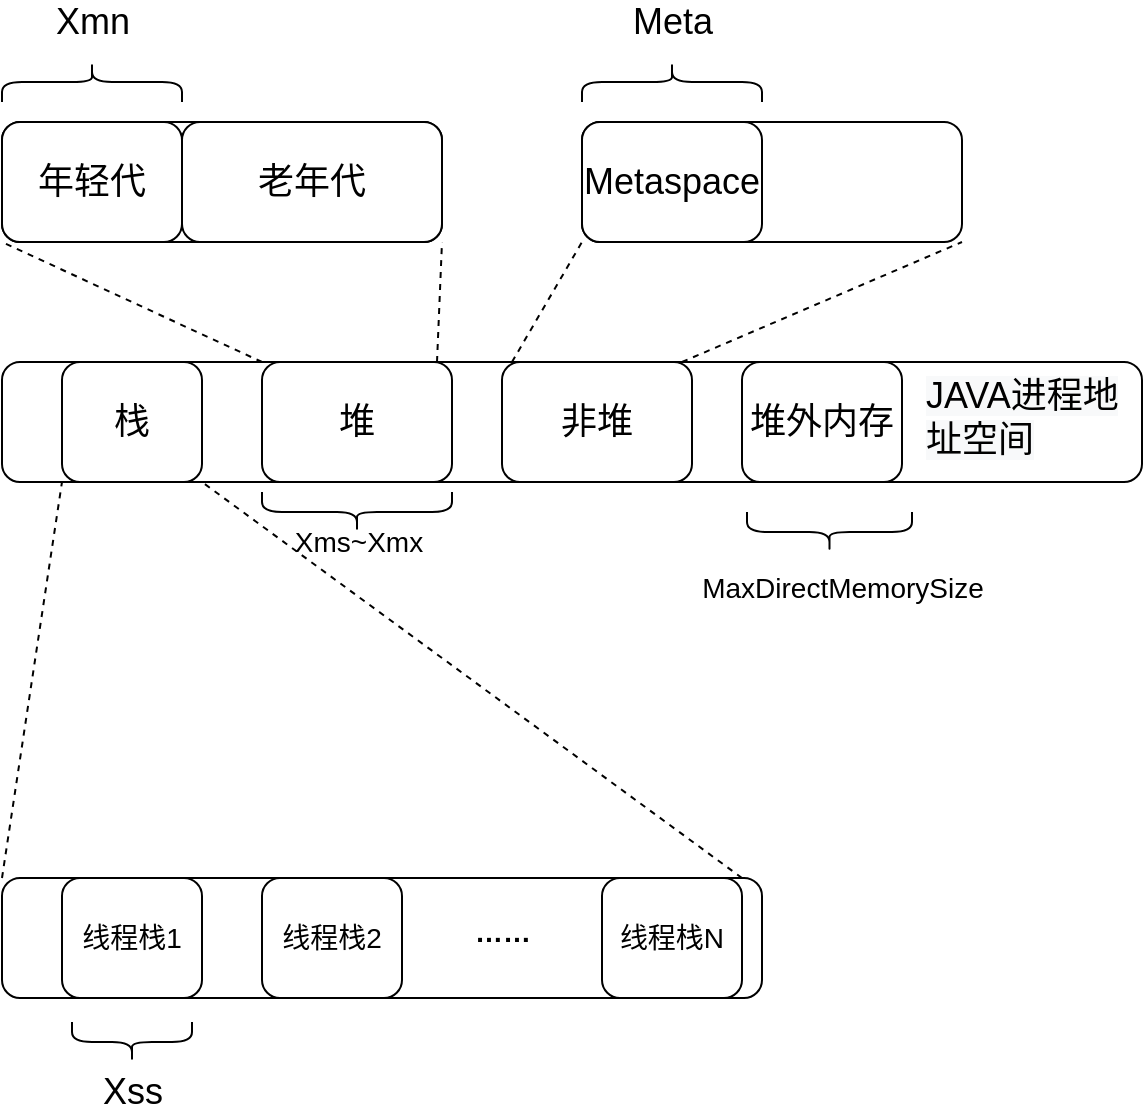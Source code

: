 <mxfile version="13.8.1" type="device"><diagram id="PncXPL1TwJ9qDB6Bo_7f" name="Page-1"><mxGraphModel dx="786" dy="474" grid="1" gridSize="10" guides="1" tooltips="1" connect="1" arrows="1" fold="1" page="1" pageScale="1" pageWidth="827" pageHeight="1169" math="0" shadow="0"><root><mxCell id="0"/><mxCell id="1" parent="0"/><mxCell id="5C210e6hitoBb4l9HLEu-1" value="" style="rounded=1;whiteSpace=wrap;html=1;" parent="1" vertex="1"><mxGeometry x="60" y="210" width="570" height="60" as="geometry"/></mxCell><mxCell id="0eYPfq3Z6f8Xf525UkcE-1" value="&lt;span style=&quot;color: rgb(0 , 0 , 0) ; font-family: &amp;#34;helvetica&amp;#34; ; font-size: 18px ; font-style: normal ; font-weight: 400 ; letter-spacing: normal ; text-align: center ; text-indent: 0px ; text-transform: none ; word-spacing: 0px ; background-color: rgb(248 , 249 , 250) ; display: inline ; float: none&quot;&gt;JAVA进程地址空间&lt;/span&gt;" style="text;whiteSpace=wrap;html=1;" vertex="1" parent="1"><mxGeometry x="520" y="210" width="100" height="30" as="geometry"/></mxCell><mxCell id="0eYPfq3Z6f8Xf525UkcE-2" value="&lt;font style=&quot;font-size: 18px&quot;&gt;栈&lt;/font&gt;" style="rounded=1;whiteSpace=wrap;html=1;" vertex="1" parent="1"><mxGeometry x="90" y="210" width="70" height="60" as="geometry"/></mxCell><mxCell id="0eYPfq3Z6f8Xf525UkcE-3" value="" style="rounded=1;whiteSpace=wrap;html=1;" vertex="1" parent="1"><mxGeometry x="60" y="468" width="380" height="60" as="geometry"/></mxCell><mxCell id="0eYPfq3Z6f8Xf525UkcE-4" value="&lt;font style=&quot;font-size: 14px&quot;&gt;线程栈1&lt;/font&gt;" style="rounded=1;whiteSpace=wrap;html=1;" vertex="1" parent="1"><mxGeometry x="90" y="468" width="70" height="60" as="geometry"/></mxCell><mxCell id="0eYPfq3Z6f8Xf525UkcE-5" value="&lt;font style=&quot;font-size: 14px&quot;&gt;线程栈2&lt;/font&gt;" style="rounded=1;whiteSpace=wrap;html=1;" vertex="1" parent="1"><mxGeometry x="190" y="468" width="70" height="60" as="geometry"/></mxCell><mxCell id="0eYPfq3Z6f8Xf525UkcE-6" value="&lt;b&gt;&lt;font style=&quot;font-size: 14px&quot;&gt;……&lt;/font&gt;&lt;/b&gt;" style="text;html=1;align=center;verticalAlign=middle;resizable=0;points=[];autosize=1;" vertex="1" parent="1"><mxGeometry x="290" y="485" width="40" height="20" as="geometry"/></mxCell><mxCell id="0eYPfq3Z6f8Xf525UkcE-7" value="&lt;font style=&quot;font-size: 14px&quot;&gt;线程栈N&lt;/font&gt;" style="rounded=1;whiteSpace=wrap;html=1;" vertex="1" parent="1"><mxGeometry x="360" y="468" width="70" height="60" as="geometry"/></mxCell><mxCell id="0eYPfq3Z6f8Xf525UkcE-11" value="" style="shape=curlyBracket;whiteSpace=wrap;html=1;rounded=1;rotation=-90;" vertex="1" parent="1"><mxGeometry x="115" y="520" width="20" height="60" as="geometry"/></mxCell><mxCell id="0eYPfq3Z6f8Xf525UkcE-12" value="&lt;font style=&quot;font-size: 18px&quot;&gt;Xss&lt;/font&gt;" style="text;html=1;align=center;verticalAlign=middle;resizable=0;points=[];autosize=1;" vertex="1" parent="1"><mxGeometry x="100" y="565" width="50" height="20" as="geometry"/></mxCell><mxCell id="0eYPfq3Z6f8Xf525UkcE-13" value="&lt;font style=&quot;font-size: 18px&quot;&gt;堆&lt;/font&gt;" style="rounded=1;whiteSpace=wrap;html=1;" vertex="1" parent="1"><mxGeometry x="190" y="210" width="95" height="60" as="geometry"/></mxCell><mxCell id="0eYPfq3Z6f8Xf525UkcE-15" value="" style="shape=curlyBracket;whiteSpace=wrap;html=1;rounded=1;rotation=-90;" vertex="1" parent="1"><mxGeometry x="227.5" y="237.5" width="20" height="95" as="geometry"/></mxCell><mxCell id="0eYPfq3Z6f8Xf525UkcE-16" value="&lt;font style=&quot;font-size: 14px&quot;&gt;Xms~Xmx&lt;/font&gt;" style="text;html=1;align=center;verticalAlign=middle;resizable=0;points=[];autosize=1;" vertex="1" parent="1"><mxGeometry x="197.5" y="290" width="80" height="20" as="geometry"/></mxCell><mxCell id="0eYPfq3Z6f8Xf525UkcE-17" value="" style="rounded=1;whiteSpace=wrap;html=1;" vertex="1" parent="1"><mxGeometry x="60" y="90" width="220" height="60" as="geometry"/></mxCell><mxCell id="0eYPfq3Z6f8Xf525UkcE-18" value="&lt;font style=&quot;font-size: 18px&quot;&gt;年轻代&lt;/font&gt;" style="rounded=1;whiteSpace=wrap;html=1;" vertex="1" parent="1"><mxGeometry x="60" y="90" width="90" height="60" as="geometry"/></mxCell><mxCell id="0eYPfq3Z6f8Xf525UkcE-19" value="&lt;font style=&quot;font-size: 18px&quot;&gt;老年代&lt;/font&gt;" style="rounded=1;whiteSpace=wrap;html=1;" vertex="1" parent="1"><mxGeometry x="150" y="90" width="130" height="60" as="geometry"/></mxCell><mxCell id="0eYPfq3Z6f8Xf525UkcE-21" value="" style="endArrow=none;dashed=1;html=1;exitX=0;exitY=0;exitDx=0;exitDy=0;" edge="1" parent="1" source="0eYPfq3Z6f8Xf525UkcE-3"><mxGeometry width="50" height="50" relative="1" as="geometry"><mxPoint x="40" y="320" as="sourcePoint"/><mxPoint x="90" y="270" as="targetPoint"/></mxGeometry></mxCell><mxCell id="0eYPfq3Z6f8Xf525UkcE-22" value="" style="endArrow=none;dashed=1;html=1;exitX=1;exitY=0;exitDx=0;exitDy=0;" edge="1" parent="1" source="0eYPfq3Z6f8Xf525UkcE-7"><mxGeometry width="50" height="50" relative="1" as="geometry"><mxPoint x="110" y="320" as="sourcePoint"/><mxPoint x="160" y="270" as="targetPoint"/></mxGeometry></mxCell><mxCell id="0eYPfq3Z6f8Xf525UkcE-23" value="" style="endArrow=none;dashed=1;html=1;exitX=0;exitY=0;exitDx=0;exitDy=0;" edge="1" parent="1" source="0eYPfq3Z6f8Xf525UkcE-13"><mxGeometry width="50" height="50" relative="1" as="geometry"><mxPoint x="10" y="200" as="sourcePoint"/><mxPoint x="60" y="150" as="targetPoint"/></mxGeometry></mxCell><mxCell id="0eYPfq3Z6f8Xf525UkcE-24" value="" style="endArrow=none;dashed=1;html=1;entryX=1;entryY=1;entryDx=0;entryDy=0;" edge="1" parent="1" target="0eYPfq3Z6f8Xf525UkcE-19"><mxGeometry width="50" height="50" relative="1" as="geometry"><mxPoint x="277.5" y="210" as="sourcePoint"/><mxPoint x="327.5" y="160" as="targetPoint"/></mxGeometry></mxCell><mxCell id="0eYPfq3Z6f8Xf525UkcE-25" value="" style="shape=curlyBracket;whiteSpace=wrap;html=1;rounded=1;rotation=90;" vertex="1" parent="1"><mxGeometry x="95" y="25" width="20" height="90" as="geometry"/></mxCell><mxCell id="0eYPfq3Z6f8Xf525UkcE-26" value="&lt;font style=&quot;font-size: 18px&quot;&gt;Xmn&lt;/font&gt;" style="text;html=1;align=center;verticalAlign=middle;resizable=0;points=[];autosize=1;" vertex="1" parent="1"><mxGeometry x="80" y="30" width="50" height="20" as="geometry"/></mxCell><mxCell id="0eYPfq3Z6f8Xf525UkcE-27" value="&lt;font style=&quot;font-size: 18px&quot;&gt;非堆&lt;/font&gt;" style="rounded=1;whiteSpace=wrap;html=1;" vertex="1" parent="1"><mxGeometry x="310" y="210" width="95" height="60" as="geometry"/></mxCell><mxCell id="0eYPfq3Z6f8Xf525UkcE-29" value="" style="rounded=1;whiteSpace=wrap;html=1;" vertex="1" parent="1"><mxGeometry x="350" y="90" width="190" height="60" as="geometry"/></mxCell><mxCell id="0eYPfq3Z6f8Xf525UkcE-30" value="&lt;font style=&quot;font-size: 18px&quot;&gt;Metaspace&lt;/font&gt;" style="rounded=1;whiteSpace=wrap;html=1;" vertex="1" parent="1"><mxGeometry x="350" y="90" width="90" height="60" as="geometry"/></mxCell><mxCell id="0eYPfq3Z6f8Xf525UkcE-31" value="" style="shape=curlyBracket;whiteSpace=wrap;html=1;rounded=1;rotation=90;" vertex="1" parent="1"><mxGeometry x="385" y="25" width="20" height="90" as="geometry"/></mxCell><mxCell id="0eYPfq3Z6f8Xf525UkcE-32" value="&lt;font style=&quot;font-size: 18px&quot;&gt;Meta&lt;/font&gt;" style="text;html=1;align=center;verticalAlign=middle;resizable=0;points=[];autosize=1;" vertex="1" parent="1"><mxGeometry x="365" y="30" width="60" height="20" as="geometry"/></mxCell><mxCell id="0eYPfq3Z6f8Xf525UkcE-33" value="" style="endArrow=none;dashed=1;html=1;entryX=0;entryY=1;entryDx=0;entryDy=0;" edge="1" parent="1" target="0eYPfq3Z6f8Xf525UkcE-30"><mxGeometry width="50" height="50" relative="1" as="geometry"><mxPoint x="315" y="210" as="sourcePoint"/><mxPoint x="365" y="160" as="targetPoint"/></mxGeometry></mxCell><mxCell id="0eYPfq3Z6f8Xf525UkcE-34" value="" style="endArrow=none;dashed=1;html=1;entryX=1;entryY=1;entryDx=0;entryDy=0;" edge="1" parent="1" target="0eYPfq3Z6f8Xf525UkcE-29"><mxGeometry width="50" height="50" relative="1" as="geometry"><mxPoint x="400" y="210" as="sourcePoint"/><mxPoint x="450" y="160" as="targetPoint"/></mxGeometry></mxCell><mxCell id="0eYPfq3Z6f8Xf525UkcE-35" value="&lt;font style=&quot;font-size: 18px&quot;&gt;堆外内存&lt;/font&gt;" style="rounded=1;whiteSpace=wrap;html=1;" vertex="1" parent="1"><mxGeometry x="430" y="210" width="80" height="60" as="geometry"/></mxCell><mxCell id="0eYPfq3Z6f8Xf525UkcE-36" value="" style="shape=curlyBracket;whiteSpace=wrap;html=1;rounded=1;rotation=-90;" vertex="1" parent="1"><mxGeometry x="463.75" y="253.75" width="20" height="82.5" as="geometry"/></mxCell><mxCell id="0eYPfq3Z6f8Xf525UkcE-38" value="&lt;font style=&quot;font-size: 14px&quot;&gt;MaxDirectMemorySize&lt;/font&gt;" style="text;html=1;align=center;verticalAlign=middle;resizable=0;points=[];autosize=1;" vertex="1" parent="1"><mxGeometry x="400" y="312.5" width="160" height="20" as="geometry"/></mxCell></root></mxGraphModel></diagram></mxfile>